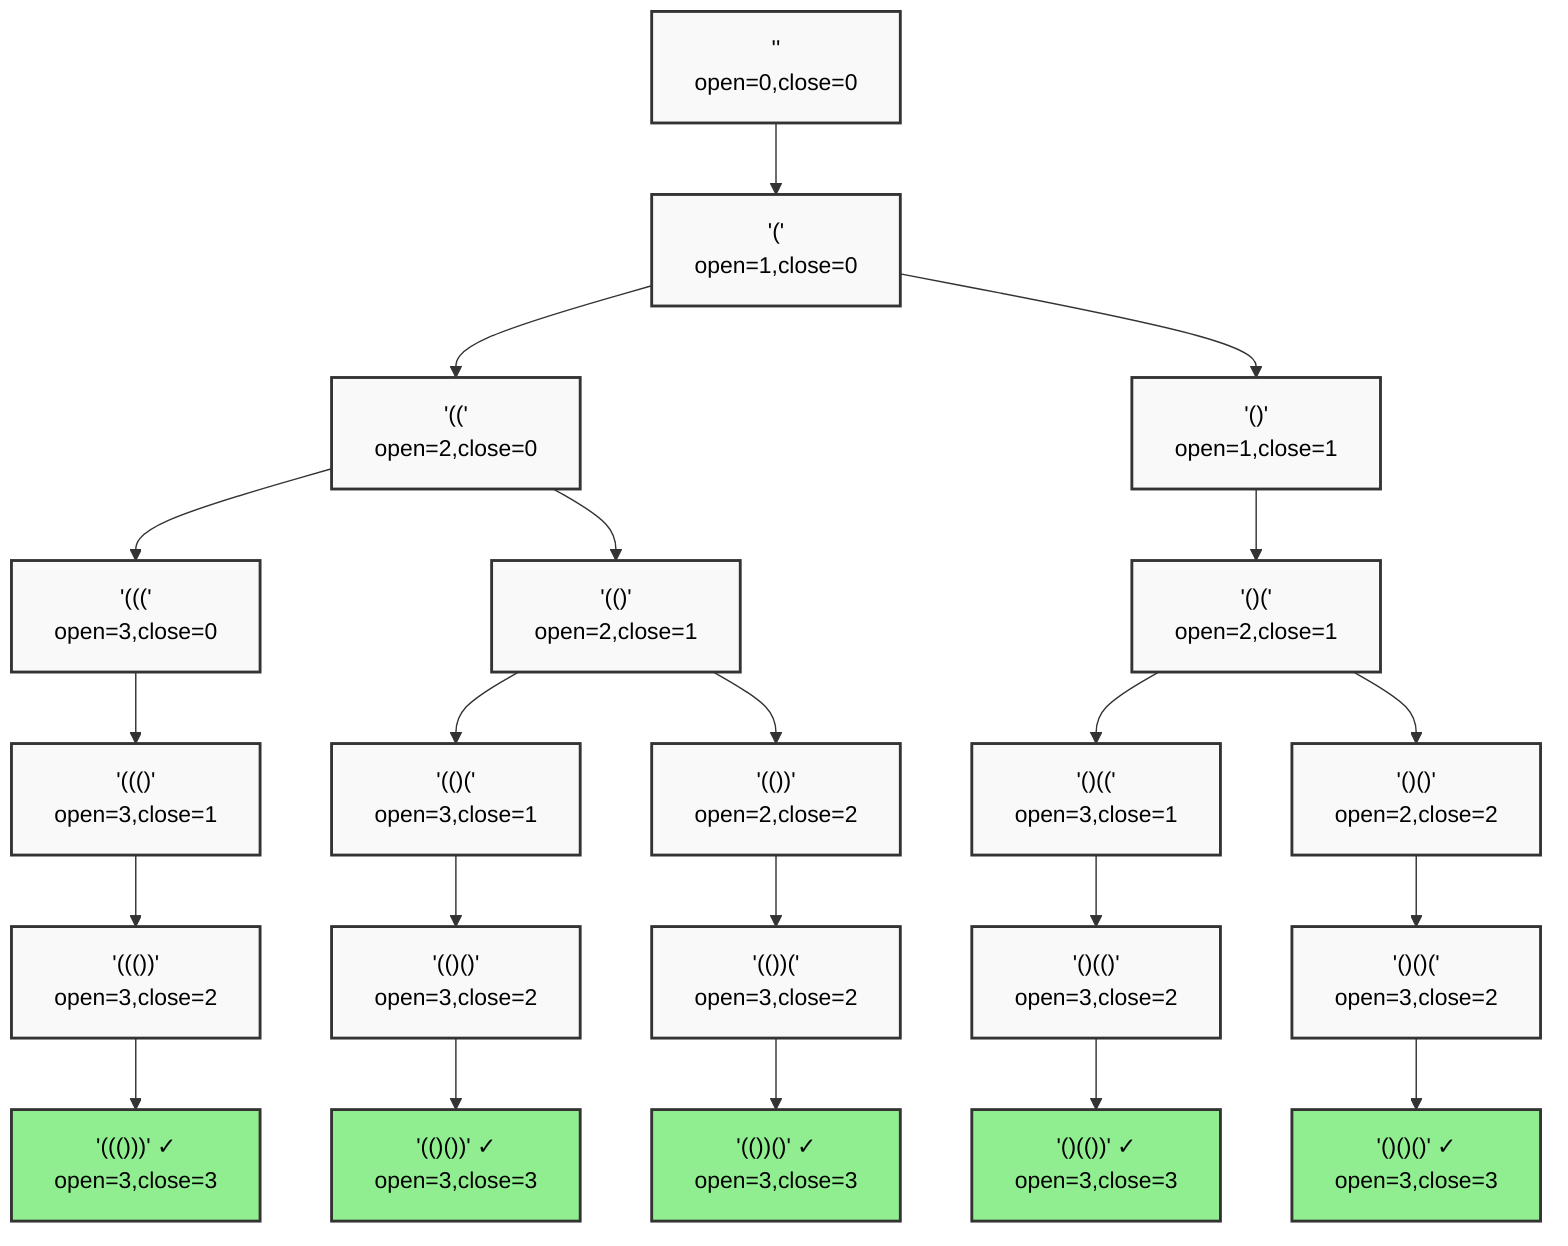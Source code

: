 graph TD
    A["''<br/>open=0,close=0"] --> B["'('<br/>open=1,close=0"]

    B --> C["'(('<br/>open=2,close=0"]
    C --> D["'((('<br/>open=3,close=0"]
    D --> E["'((()'<br/>open=3,close=1"]
    E --> F["'((())' <br/>open=3,close=2"]
    F --> G["'((()))' ✓<br/>open=3,close=3"]

    C --> H["'(()' <br/>open=2,close=1"]
    H --> I["'(()(' <br/>open=3,close=1"]
    I --> J["'(()()' <br/>open=3,close=2"]
    J --> K["'(()())' ✓<br/>open=3,close=3"]

    H --> L["'(())' <br/>open=2,close=2"]
    L --> M["'(())(' <br/>open=3,close=2"]
    M --> N["'(())()' ✓<br/>open=3,close=3"]

    B --> O["'()' <br/>open=1,close=1"]
    O --> P["'()(' <br/>open=2,close=1"]
    P --> Q["'()((' <br/>open=3,close=1"]
    Q --> R["'()(()'<br/>open=3,close=2"]
    R --> S["'()(())' ✓<br/>open=3,close=3"]

    P --> T["'()()' <br/>open=2,close=2"]
    T --> U["'()()(' <br/>open=3,close=2"]
    U --> V["'()()()' ✓<br/>open=3,close=3"]

    style G fill:#90EE90,color:#000000,stroke:#333,stroke-width:2px
    style K fill:#90EE90,color:#000000,stroke:#333,stroke-width:2px
    style N fill:#90EE90,color:#000000,stroke:#333,stroke-width:2px
    style S fill:#90EE90,color:#000000,stroke:#333,stroke-width:2px
    style V fill:#90EE90,color:#000000,stroke:#333,stroke-width:2px

    classDef default fill:#f9f9f9,stroke:#333,stroke-width:2px,color:#000000;